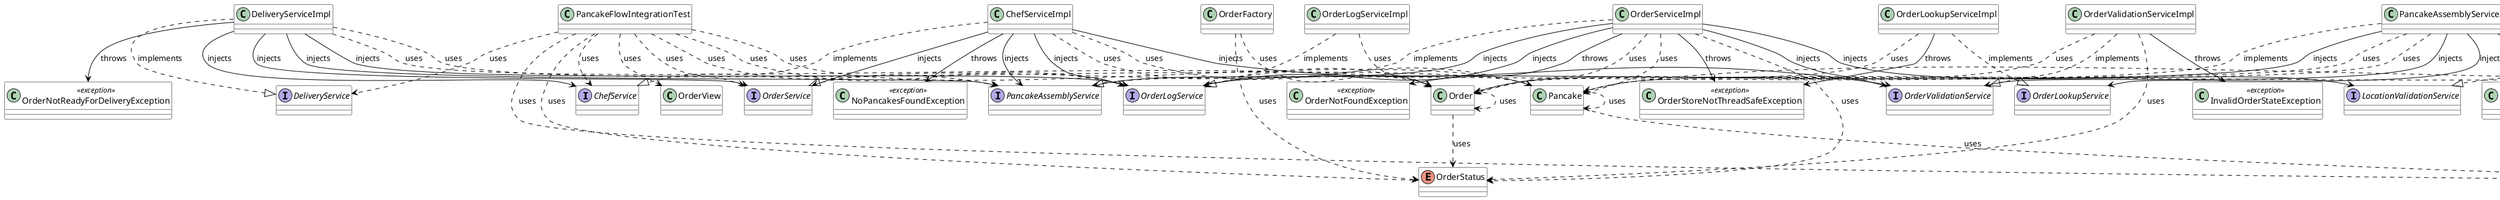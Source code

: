 @startuml
skinparam classAttributeIconSize 0
skinparam class {
  BackgroundColor White
  BorderColor Black
  ArrowColor Black
}


interface ChefService
interface DeliveryService
interface IngredientCompatibilityRules
interface IngredientValidationService
interface LocationValidationService
interface OrderLogService
interface OrderLookupService
interface OrderService
interface OrderValidationService
interface PancakeAssemblyService
class ChefServiceImpl
class DeliveryServiceImpl
class IngredientCompatibilityRulesImpl
class IngredientValidationServiceImpl
class InvalidAddressException
class InvalidOrderStateException
class InvalidPancakeOperationException
class LocationValidationServiceImpl
class Main
class NoPancakesFoundException
class Order
class OrderFactory
class OrderLogServiceImpl
class OrderLookupServiceImpl
class OrderNotFoundException
class OrderNotReadyForDeliveryException
class OrderServiceImpl
class OrderStoreNotThreadSafeException
class OrderValidationServiceImpl
class Pancake
class PancakeAssemblyServiceImpl
class PancakeFlowIntegrationTest
class PancakeFormatter
class PancakeNotFoundException
enum Ingredient
enum OrderStatus
class IntRange <<record>>
class InvalidAddressException <<exception>>
class InvalidOrderStateException <<exception>>
class InvalidPancakeOperationException <<exception>>
class NoPancakesFoundException <<exception>>
class OrderNotFoundException <<exception>>
class OrderNotReadyForDeliveryException <<exception>>
class OrderStoreNotThreadSafeException <<exception>>
class PancakeNotFoundException <<exception>>
PancakeFlowIntegrationTest ..> OrderLogService : uses
PancakeFlowIntegrationTest ..> Ingredient : uses
PancakeFlowIntegrationTest ..> PancakeAssemblyService : uses
PancakeFlowIntegrationTest ..> Pancake : uses
PancakeFlowIntegrationTest ..> DeliveryService : uses
PancakeFlowIntegrationTest ..> ChefService : uses
PancakeFlowIntegrationTest ..> OrderView : uses
PancakeFlowIntegrationTest ..> OrderStatus : uses
PancakeFlowIntegrationTest ..> OrderService : uses
PancakeFormatter ..> Ingredient : uses
PancakeFormatter ..> Pancake : uses
Pancake ..> Ingredient : uses
Pancake ..> Pancake : uses
Order ..> OrderStatus : uses
Order ..> Order : uses
OrderFactory ..> OrderStatus : uses
OrderFactory ..> Order : uses
IngredientCompatibilityRulesImpl ..> Ingredient : uses
IngredientCompatibilityRulesImpl ..|> IngredientCompatibilityRules : implements
OrderServiceImpl --> OrderLogService : injects
OrderServiceImpl --> PancakeAssemblyService : injects
OrderServiceImpl ..> OrderStatus : uses
OrderServiceImpl ..> Pancake : uses
OrderServiceImpl ..|> OrderService : implements
OrderServiceImpl ..> Order : uses
OrderServiceImpl --> LocationValidationService : injects
OrderServiceImpl --> OrderValidationService : injects
OrderLookupServiceImpl ..|> OrderLookupService : implements
OrderLookupServiceImpl ..> Order : uses
ChefServiceImpl --> OrderService : injects
ChefServiceImpl --> OrderLogService : injects
ChefServiceImpl --> PancakeAssemblyService : injects
ChefServiceImpl ..|> ChefService : implements
ChefServiceImpl ..> Pancake : uses
ChefServiceImpl ..> Order : uses
ChefServiceImpl --> OrderValidationService : injects
PancakeAssemblyServiceImpl ..|> PancakeAssemblyService : implements
PancakeAssemblyServiceImpl ..> Ingredient : uses
PancakeAssemblyServiceImpl --> OrderLogService : injects
PancakeAssemblyServiceImpl --> OrderLookupService : injects
PancakeAssemblyServiceImpl ..> Pancake : uses
PancakeAssemblyServiceImpl ..> Order : uses
PancakeAssemblyServiceImpl --> IngredientValidationService : injects
PancakeAssemblyServiceImpl --> OrderValidationService : injects
DeliveryServiceImpl --> OrderService : injects
DeliveryServiceImpl --> OrderLogService : injects
DeliveryServiceImpl --> PancakeAssemblyService : injects
DeliveryServiceImpl ..|> DeliveryService : implements
DeliveryServiceImpl ..> Pancake : uses
DeliveryServiceImpl ..> Order : uses
DeliveryServiceImpl --> ChefService : injects
OrderLogServiceImpl ..|> OrderLogService : implements
OrderLogServiceImpl ..> Order : uses
LocationValidationServiceImpl ..|> LocationValidationService : implements
LocationValidationServiceImpl ..> IntRange : uses
IngredientValidationServiceImpl ..> Ingredient : uses
IngredientValidationServiceImpl ..|> IngredientValidationService : implements
IngredientValidationServiceImpl --> IngredientCompatibilityRules : injects
IngredientValidationServiceImpl ..> Pancake : uses
OrderValidationServiceImpl ..|> OrderValidationService : implements
OrderValidationServiceImpl ..> OrderStatus : uses
OrderValidationServiceImpl ..> Order : uses
OrderServiceImpl --> OrderStoreNotThreadSafeException : throws
OrderLookupServiceImpl --> OrderStoreNotThreadSafeException : throws
ChefServiceImpl --> NoPancakesFoundException : throws
PancakeAssemblyServiceImpl --> PancakeNotFoundException : throws
DeliveryServiceImpl --> OrderNotReadyForDeliveryException : throws
OrderServiceImpl --> OrderNotFoundException : throws
LocationValidationServiceImpl --> InvalidAddressException : throws
IngredientValidationServiceImpl --> InvalidPancakeOperationException : throws
OrderValidationServiceImpl --> InvalidOrderStateException : throws

@enduml